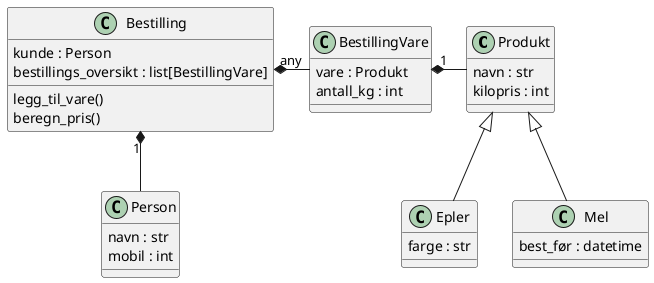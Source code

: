 @startuml RekoRingen
class Produkt{
    navn : str
    kilopris : int
}
class Epler{
    farge : str
}
class Mel{
    best_før : datetime
}
class Bestilling{
    kunde : Person
    bestillings_oversikt : list[BestillingVare]
    legg_til_vare() 
    beregn_pris()
}
class BestillingVare{
    vare : Produkt
    antall_kg : int
}
class Person{
    navn : str
    mobil : int 
}

Produkt <|-down- Mel
Produkt <|-down- Epler
Produkt -left-* "1" BestillingVare
BestillingVare -left-* "any" Bestilling
Person -up-* "1" Bestilling

@enduml